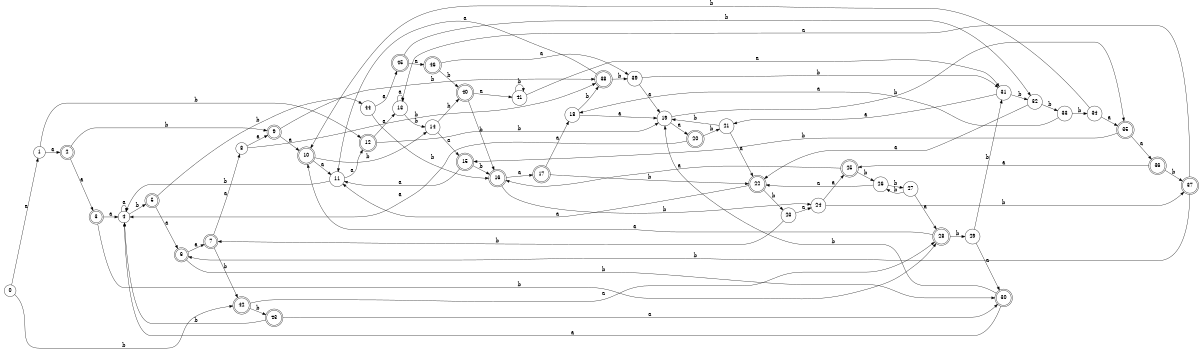digraph n38_4 {
__start0 [label="" shape="none"];

rankdir=LR;
size="8,5";

s0 [style="filled", color="black", fillcolor="white" shape="circle", label="0"];
s1 [style="filled", color="black", fillcolor="white" shape="circle", label="1"];
s2 [style="rounded,filled", color="black", fillcolor="white" shape="doublecircle", label="2"];
s3 [style="rounded,filled", color="black", fillcolor="white" shape="doublecircle", label="3"];
s4 [style="filled", color="black", fillcolor="white" shape="circle", label="4"];
s5 [style="rounded,filled", color="black", fillcolor="white" shape="doublecircle", label="5"];
s6 [style="rounded,filled", color="black", fillcolor="white" shape="doublecircle", label="6"];
s7 [style="rounded,filled", color="black", fillcolor="white" shape="doublecircle", label="7"];
s8 [style="filled", color="black", fillcolor="white" shape="circle", label="8"];
s9 [style="rounded,filled", color="black", fillcolor="white" shape="doublecircle", label="9"];
s10 [style="rounded,filled", color="black", fillcolor="white" shape="doublecircle", label="10"];
s11 [style="filled", color="black", fillcolor="white" shape="circle", label="11"];
s12 [style="rounded,filled", color="black", fillcolor="white" shape="doublecircle", label="12"];
s13 [style="filled", color="black", fillcolor="white" shape="circle", label="13"];
s14 [style="filled", color="black", fillcolor="white" shape="circle", label="14"];
s15 [style="rounded,filled", color="black", fillcolor="white" shape="doublecircle", label="15"];
s16 [style="rounded,filled", color="black", fillcolor="white" shape="doublecircle", label="16"];
s17 [style="rounded,filled", color="black", fillcolor="white" shape="doublecircle", label="17"];
s18 [style="filled", color="black", fillcolor="white" shape="circle", label="18"];
s19 [style="filled", color="black", fillcolor="white" shape="circle", label="19"];
s20 [style="rounded,filled", color="black", fillcolor="white" shape="doublecircle", label="20"];
s21 [style="filled", color="black", fillcolor="white" shape="circle", label="21"];
s22 [style="rounded,filled", color="black", fillcolor="white" shape="doublecircle", label="22"];
s23 [style="filled", color="black", fillcolor="white" shape="circle", label="23"];
s24 [style="filled", color="black", fillcolor="white" shape="circle", label="24"];
s25 [style="rounded,filled", color="black", fillcolor="white" shape="doublecircle", label="25"];
s26 [style="filled", color="black", fillcolor="white" shape="circle", label="26"];
s27 [style="filled", color="black", fillcolor="white" shape="circle", label="27"];
s28 [style="rounded,filled", color="black", fillcolor="white" shape="doublecircle", label="28"];
s29 [style="filled", color="black", fillcolor="white" shape="circle", label="29"];
s30 [style="rounded,filled", color="black", fillcolor="white" shape="doublecircle", label="30"];
s31 [style="filled", color="black", fillcolor="white" shape="circle", label="31"];
s32 [style="filled", color="black", fillcolor="white" shape="circle", label="32"];
s33 [style="filled", color="black", fillcolor="white" shape="circle", label="33"];
s34 [style="filled", color="black", fillcolor="white" shape="circle", label="34"];
s35 [style="rounded,filled", color="black", fillcolor="white" shape="doublecircle", label="35"];
s36 [style="rounded,filled", color="black", fillcolor="white" shape="doublecircle", label="36"];
s37 [style="rounded,filled", color="black", fillcolor="white" shape="doublecircle", label="37"];
s38 [style="rounded,filled", color="black", fillcolor="white" shape="doublecircle", label="38"];
s39 [style="filled", color="black", fillcolor="white" shape="circle", label="39"];
s40 [style="rounded,filled", color="black", fillcolor="white" shape="doublecircle", label="40"];
s41 [style="filled", color="black", fillcolor="white" shape="circle", label="41"];
s42 [style="rounded,filled", color="black", fillcolor="white" shape="doublecircle", label="42"];
s43 [style="rounded,filled", color="black", fillcolor="white" shape="doublecircle", label="43"];
s44 [style="filled", color="black", fillcolor="white" shape="circle", label="44"];
s45 [style="rounded,filled", color="black", fillcolor="white" shape="doublecircle", label="45"];
s46 [style="rounded,filled", color="black", fillcolor="white" shape="doublecircle", label="46"];
s0 -> s1 [label="a"];
s0 -> s42 [label="b"];
s1 -> s2 [label="a"];
s1 -> s12 [label="b"];
s2 -> s3 [label="a"];
s2 -> s9 [label="b"];
s3 -> s4 [label="a"];
s3 -> s28 [label="b"];
s4 -> s4 [label="a"];
s4 -> s5 [label="b"];
s5 -> s6 [label="a"];
s5 -> s44 [label="b"];
s6 -> s7 [label="a"];
s6 -> s30 [label="b"];
s7 -> s8 [label="a"];
s7 -> s42 [label="b"];
s8 -> s9 [label="a"];
s8 -> s38 [label="b"];
s9 -> s10 [label="a"];
s9 -> s38 [label="b"];
s10 -> s11 [label="a"];
s10 -> s14 [label="b"];
s11 -> s12 [label="a"];
s11 -> s4 [label="b"];
s12 -> s13 [label="a"];
s12 -> s19 [label="b"];
s13 -> s13 [label="a"];
s13 -> s14 [label="b"];
s14 -> s15 [label="a"];
s14 -> s40 [label="b"];
s15 -> s11 [label="a"];
s15 -> s16 [label="b"];
s16 -> s17 [label="a"];
s16 -> s24 [label="b"];
s17 -> s18 [label="a"];
s17 -> s22 [label="b"];
s18 -> s19 [label="a"];
s18 -> s38 [label="b"];
s19 -> s20 [label="a"];
s19 -> s35 [label="b"];
s20 -> s4 [label="a"];
s20 -> s21 [label="b"];
s21 -> s22 [label="a"];
s21 -> s19 [label="b"];
s22 -> s11 [label="a"];
s22 -> s23 [label="b"];
s23 -> s24 [label="a"];
s23 -> s7 [label="b"];
s24 -> s25 [label="a"];
s24 -> s37 [label="b"];
s25 -> s16 [label="a"];
s25 -> s26 [label="b"];
s26 -> s22 [label="a"];
s26 -> s27 [label="b"];
s27 -> s28 [label="a"];
s27 -> s26 [label="b"];
s28 -> s10 [label="a"];
s28 -> s29 [label="b"];
s29 -> s30 [label="a"];
s29 -> s31 [label="b"];
s30 -> s4 [label="a"];
s30 -> s19 [label="b"];
s31 -> s21 [label="a"];
s31 -> s32 [label="b"];
s32 -> s22 [label="a"];
s32 -> s33 [label="b"];
s33 -> s18 [label="a"];
s33 -> s34 [label="b"];
s34 -> s35 [label="a"];
s34 -> s10 [label="b"];
s35 -> s36 [label="a"];
s35 -> s15 [label="b"];
s36 -> s25 [label="a"];
s36 -> s37 [label="b"];
s37 -> s13 [label="a"];
s37 -> s6 [label="b"];
s38 -> s11 [label="a"];
s38 -> s39 [label="b"];
s39 -> s19 [label="a"];
s39 -> s31 [label="b"];
s40 -> s41 [label="a"];
s40 -> s16 [label="b"];
s41 -> s31 [label="a"];
s41 -> s41 [label="b"];
s42 -> s28 [label="a"];
s42 -> s43 [label="b"];
s43 -> s30 [label="a"];
s43 -> s4 [label="b"];
s44 -> s45 [label="a"];
s44 -> s16 [label="b"];
s45 -> s46 [label="a"];
s45 -> s32 [label="b"];
s46 -> s39 [label="a"];
s46 -> s40 [label="b"];

}